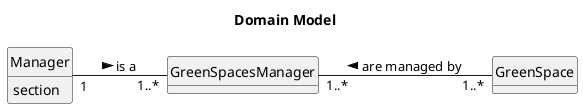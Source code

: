 @startuml
skinparam monochrome true
skinparam packageStyle rectangle
skinparam shadowing false

left to right direction

skinparam classAttributeIconSize 0

hide circle
hide methods

title Domain Model

class GreenSpacesManager {

}

class Manager {
    section
}

class GreenSpace {

}

Manager "1" -- "1..*" GreenSpacesManager: is a >

GreenSpace "1..*" --up "1..*" GreenSpacesManager: are managed by >


@enduml